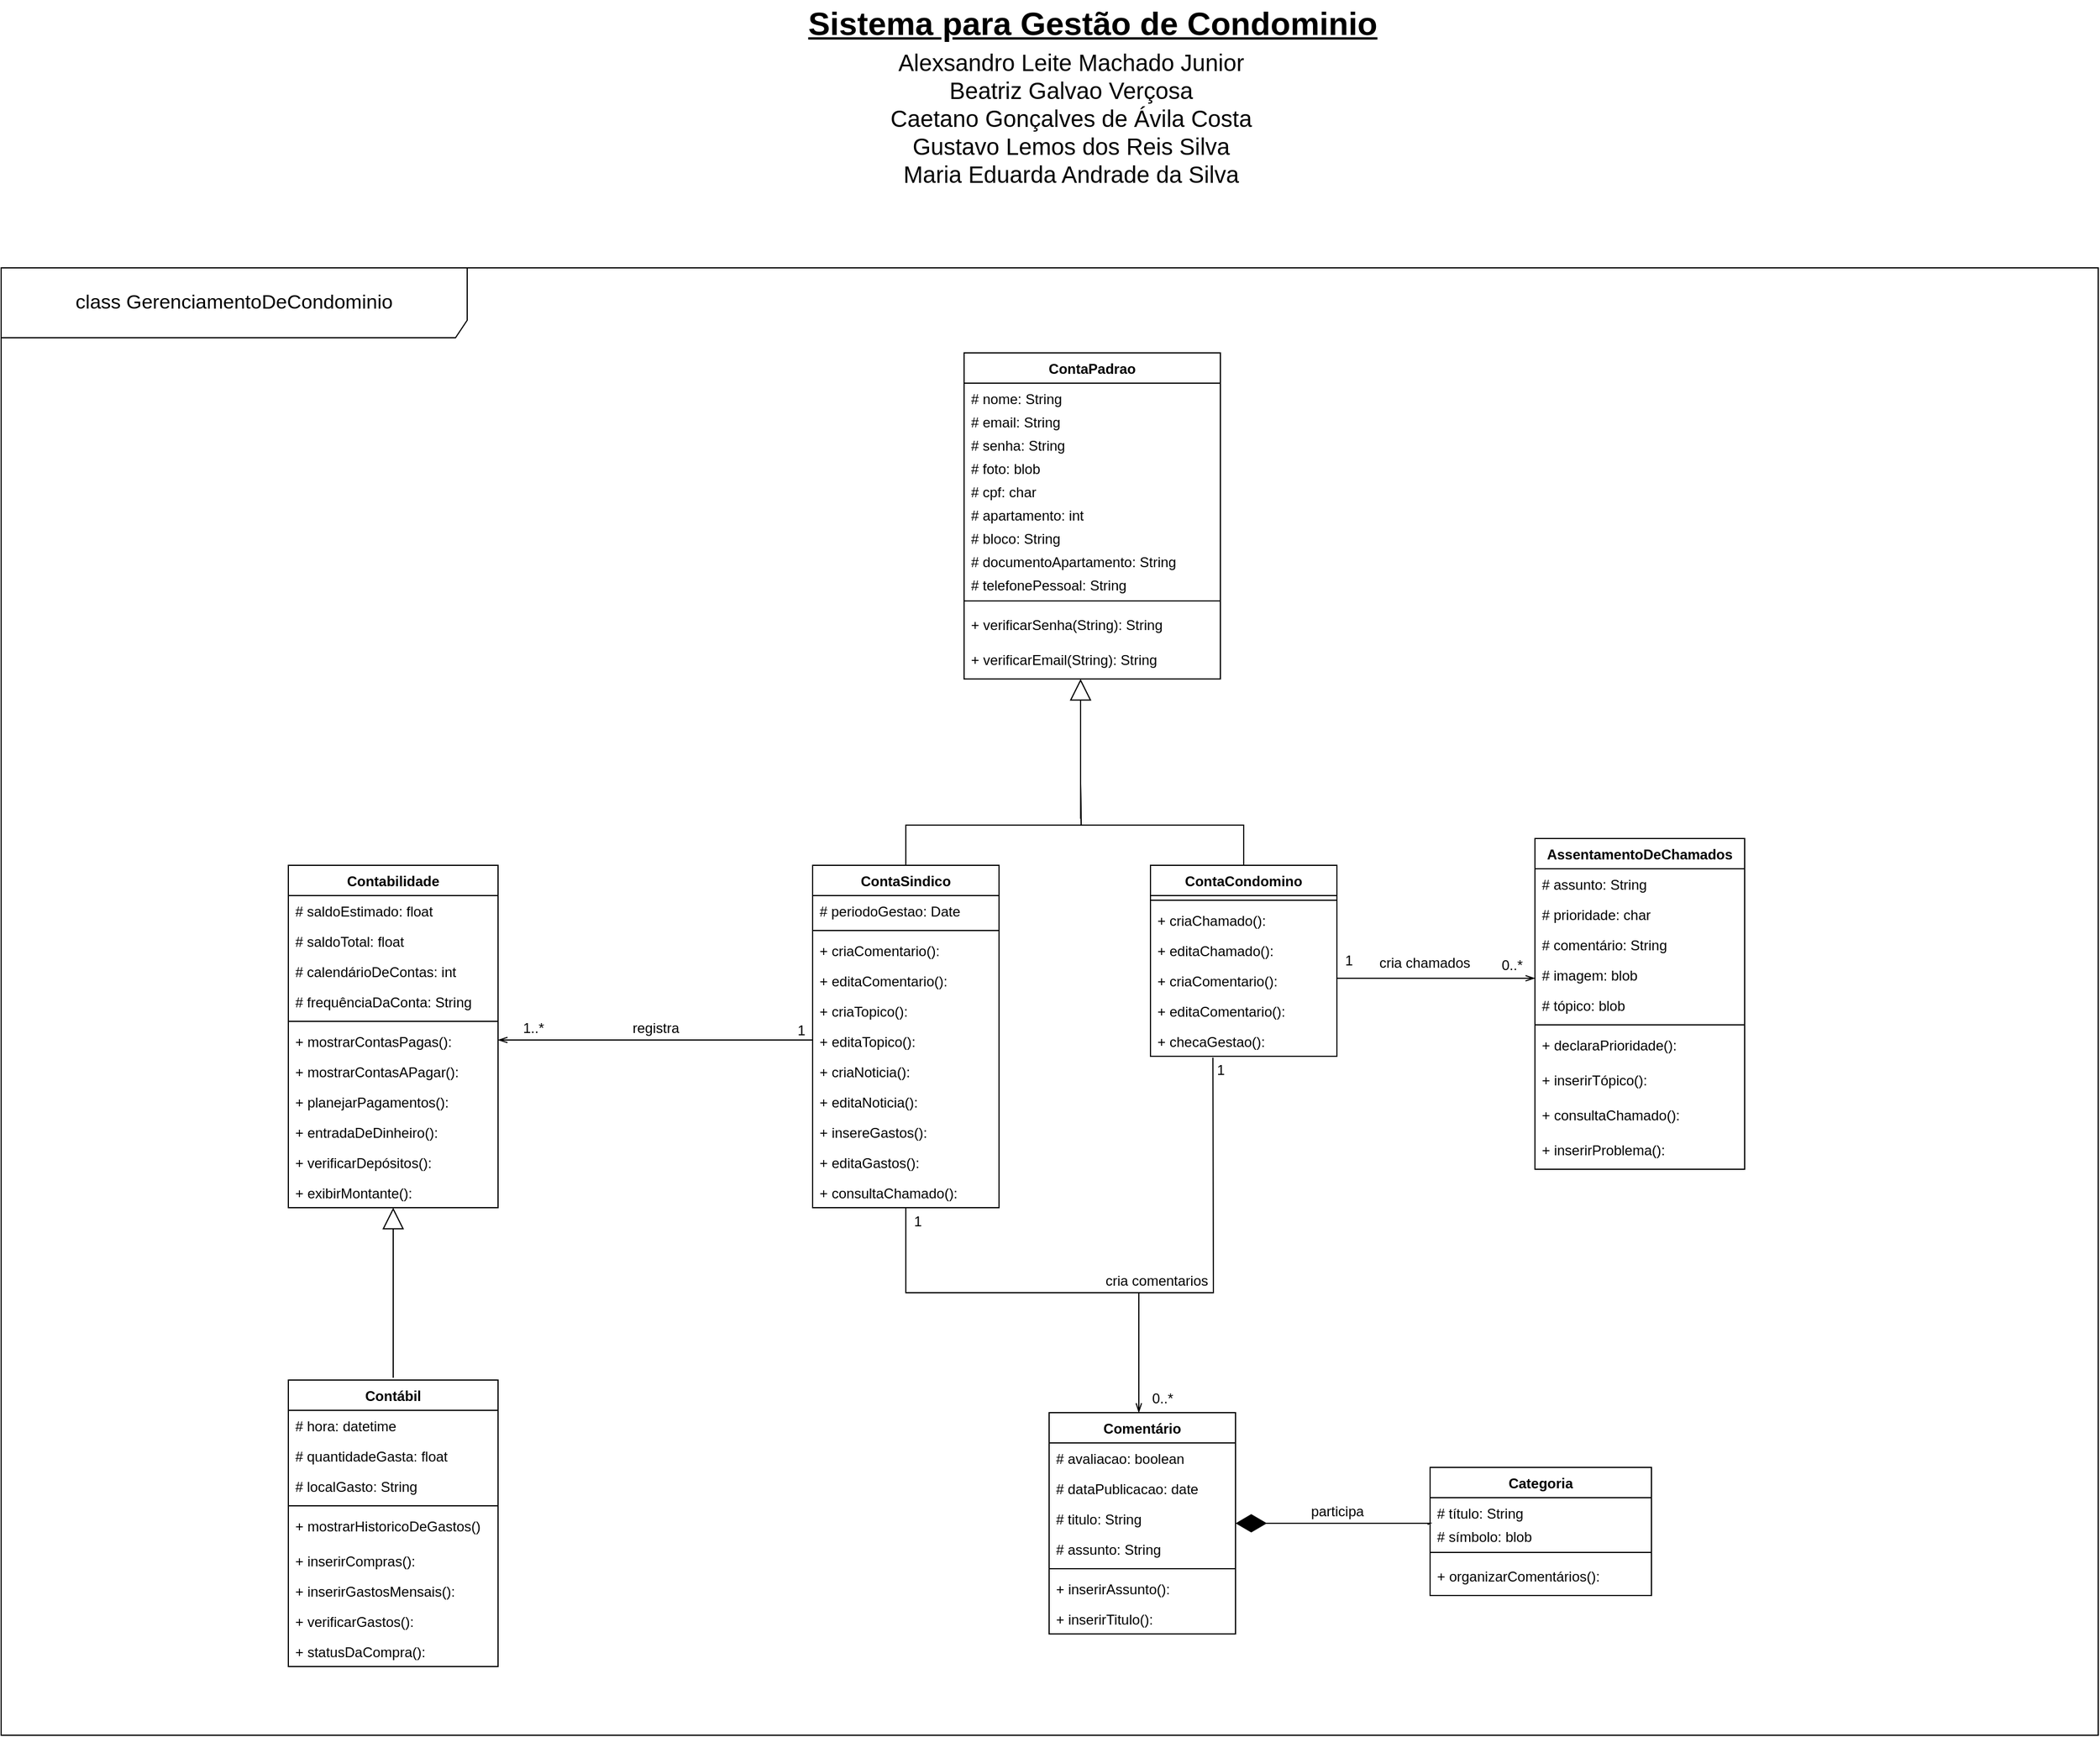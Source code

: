 <mxfile version="20.0.1" type="google"><diagram id="R54LlD6LOqSD-mAGBjta" name="UML"><mxGraphModel grid="1" page="1" gridSize="10" guides="1" tooltips="1" connect="1" arrows="1" fold="1" pageScale="1" pageWidth="2336" pageHeight="1654" math="0" shadow="0"><root><mxCell id="0"/><mxCell id="1" parent="0"/><mxCell id="gKTZpWECXxvqUEpwy95S-1" value="" style="endArrow=block;endSize=16;endFill=0;html=1;rounded=0;entryX=0.5;entryY=1.2;entryDx=0;entryDy=0;entryPerimeter=0;" edge="1" parent="1"><mxGeometry width="160" relative="1" as="geometry"><mxPoint x="1176.5" y="803" as="sourcePoint"/><mxPoint x="1176.5" y="683" as="targetPoint"/><Array as="points"><mxPoint x="1176.5" y="773"/><mxPoint x="1176.5" y="733"/></Array></mxGeometry></mxCell><mxCell id="gKTZpWECXxvqUEpwy95S-10" style="edgeStyle=orthogonalEdgeStyle;rounded=0;orthogonalLoop=1;jettySize=auto;html=1;exitX=0.5;exitY=0;exitDx=0;exitDy=0;endArrow=none;endFill=0;" edge="1" parent="1" source="gKTZpWECXxvqUEpwy95S-2"><mxGeometry relative="1" as="geometry"><mxPoint x="1176.5" y="773" as="targetPoint"/></mxGeometry></mxCell><mxCell id="gKTZpWECXxvqUEpwy95S-2" value="ContaSindico" style="swimlane;fontStyle=1;align=center;verticalAlign=top;childLayout=stackLayout;horizontal=1;startSize=26;horizontalStack=0;resizeParent=1;resizeParentMax=0;resizeLast=0;collapsible=1;marginBottom=0;" vertex="1" parent="1"><mxGeometry x="946.5" y="843" width="160" height="294" as="geometry"/></mxCell><mxCell id="gKTZpWECXxvqUEpwy95S-3" value="# periodoGestao: Date" style="text;strokeColor=none;fillColor=none;align=left;verticalAlign=top;spacingLeft=4;spacingRight=4;overflow=hidden;rotatable=0;points=[[0,0.5],[1,0.5]];portConstraint=eastwest;" vertex="1" parent="gKTZpWECXxvqUEpwy95S-2"><mxGeometry y="26" width="160" height="26" as="geometry"/></mxCell><mxCell id="gKTZpWECXxvqUEpwy95S-4" value="" style="line;strokeWidth=1;fillColor=none;align=left;verticalAlign=middle;spacingTop=-1;spacingLeft=3;spacingRight=3;rotatable=0;labelPosition=right;points=[];portConstraint=eastwest;" vertex="1" parent="gKTZpWECXxvqUEpwy95S-2"><mxGeometry y="52" width="160" height="8" as="geometry"/></mxCell><mxCell id="gKTZpWECXxvqUEpwy95S-21" value="+ criaComentario(): " style="text;strokeColor=none;fillColor=none;align=left;verticalAlign=top;spacingLeft=4;spacingRight=4;overflow=hidden;rotatable=0;points=[[0,0.5],[1,0.5]];portConstraint=eastwest;" vertex="1" parent="gKTZpWECXxvqUEpwy95S-2"><mxGeometry y="60" width="160" height="26" as="geometry"/></mxCell><mxCell id="gKTZpWECXxvqUEpwy95S-22" value="+ editaComentario(): " style="text;strokeColor=none;fillColor=none;align=left;verticalAlign=top;spacingLeft=4;spacingRight=4;overflow=hidden;rotatable=0;points=[[0,0.5],[1,0.5]];portConstraint=eastwest;" vertex="1" parent="gKTZpWECXxvqUEpwy95S-2"><mxGeometry y="86" width="160" height="26" as="geometry"/></mxCell><mxCell id="gKTZpWECXxvqUEpwy95S-30" value="+ criaTopico(): " style="text;strokeColor=none;fillColor=none;align=left;verticalAlign=top;spacingLeft=4;spacingRight=4;overflow=hidden;rotatable=0;points=[[0,0.5],[1,0.5]];portConstraint=eastwest;" vertex="1" parent="gKTZpWECXxvqUEpwy95S-2"><mxGeometry y="112" width="160" height="26" as="geometry"/></mxCell><mxCell id="gKTZpWECXxvqUEpwy95S-31" value="+ editaTopico(): " style="text;strokeColor=none;fillColor=none;align=left;verticalAlign=top;spacingLeft=4;spacingRight=4;overflow=hidden;rotatable=0;points=[[0,0.5],[1,0.5]];portConstraint=eastwest;" vertex="1" parent="gKTZpWECXxvqUEpwy95S-2"><mxGeometry y="138" width="160" height="26" as="geometry"/></mxCell><mxCell id="gKTZpWECXxvqUEpwy95S-29" value="+ criaNoticia(): " style="text;strokeColor=none;fillColor=none;align=left;verticalAlign=top;spacingLeft=4;spacingRight=4;overflow=hidden;rotatable=0;points=[[0,0.5],[1,0.5]];portConstraint=eastwest;" vertex="1" parent="gKTZpWECXxvqUEpwy95S-2"><mxGeometry y="164" width="160" height="26" as="geometry"/></mxCell><mxCell id="gKTZpWECXxvqUEpwy95S-32" value="+ editaNoticia(): " style="text;strokeColor=none;fillColor=none;align=left;verticalAlign=top;spacingLeft=4;spacingRight=4;overflow=hidden;rotatable=0;points=[[0,0.5],[1,0.5]];portConstraint=eastwest;" vertex="1" parent="gKTZpWECXxvqUEpwy95S-2"><mxGeometry y="190" width="160" height="26" as="geometry"/></mxCell><mxCell id="gKTZpWECXxvqUEpwy95S-28" value="+ insereGastos(): " style="text;strokeColor=none;fillColor=none;align=left;verticalAlign=top;spacingLeft=4;spacingRight=4;overflow=hidden;rotatable=0;points=[[0,0.5],[1,0.5]];portConstraint=eastwest;" vertex="1" parent="gKTZpWECXxvqUEpwy95S-2"><mxGeometry y="216" width="160" height="26" as="geometry"/></mxCell><mxCell id="gKTZpWECXxvqUEpwy95S-33" value="+ editaGastos(): " style="text;strokeColor=none;fillColor=none;align=left;verticalAlign=top;spacingLeft=4;spacingRight=4;overflow=hidden;rotatable=0;points=[[0,0.5],[1,0.5]];portConstraint=eastwest;" vertex="1" parent="gKTZpWECXxvqUEpwy95S-2"><mxGeometry y="242" width="160" height="26" as="geometry"/></mxCell><mxCell id="gKTZpWECXxvqUEpwy95S-56" value="+ consultaChamado(): " style="text;strokeColor=none;fillColor=none;align=left;verticalAlign=top;spacingLeft=4;spacingRight=4;overflow=hidden;rotatable=0;points=[[0,0.5],[1,0.5]];portConstraint=eastwest;" vertex="1" parent="gKTZpWECXxvqUEpwy95S-2"><mxGeometry y="268" width="160" height="26" as="geometry"/></mxCell><mxCell id="gKTZpWECXxvqUEpwy95S-11" style="edgeStyle=orthogonalEdgeStyle;rounded=0;orthogonalLoop=1;jettySize=auto;html=1;exitX=0.5;exitY=0;exitDx=0;exitDy=0;endArrow=none;endFill=0;" edge="1" parent="1" source="gKTZpWECXxvqUEpwy95S-6"><mxGeometry relative="1" as="geometry"><mxPoint x="1176.5" y="773" as="targetPoint"/></mxGeometry></mxCell><mxCell id="gKTZpWECXxvqUEpwy95S-6" value="ContaCondomino" style="swimlane;fontStyle=1;align=center;verticalAlign=top;childLayout=stackLayout;horizontal=1;startSize=26;horizontalStack=0;resizeParent=1;resizeParentMax=0;resizeLast=0;collapsible=1;marginBottom=0;" vertex="1" parent="1"><mxGeometry x="1236.5" y="843" width="160" height="164" as="geometry"/></mxCell><mxCell id="gKTZpWECXxvqUEpwy95S-8" value="" style="line;strokeWidth=1;fillColor=none;align=left;verticalAlign=middle;spacingTop=-1;spacingLeft=3;spacingRight=3;rotatable=0;labelPosition=right;points=[];portConstraint=eastwest;" vertex="1" parent="gKTZpWECXxvqUEpwy95S-6"><mxGeometry y="26" width="160" height="8" as="geometry"/></mxCell><mxCell id="gKTZpWECXxvqUEpwy95S-9" value="+ criaChamado(): " style="text;strokeColor=none;fillColor=none;align=left;verticalAlign=top;spacingLeft=4;spacingRight=4;overflow=hidden;rotatable=0;points=[[0,0.5],[1,0.5]];portConstraint=eastwest;" vertex="1" parent="gKTZpWECXxvqUEpwy95S-6"><mxGeometry y="34" width="160" height="26" as="geometry"/></mxCell><mxCell id="gKTZpWECXxvqUEpwy95S-13" value="+ editaChamado():" style="text;strokeColor=none;fillColor=none;align=left;verticalAlign=top;spacingLeft=4;spacingRight=4;overflow=hidden;rotatable=0;points=[[0,0.5],[1,0.5]];portConstraint=eastwest;" vertex="1" parent="gKTZpWECXxvqUEpwy95S-6"><mxGeometry y="60" width="160" height="26" as="geometry"/></mxCell><mxCell id="gKTZpWECXxvqUEpwy95S-14" value="+ criaComentario(): " style="text;strokeColor=none;fillColor=none;align=left;verticalAlign=top;spacingLeft=4;spacingRight=4;overflow=hidden;rotatable=0;points=[[0,0.5],[1,0.5]];portConstraint=eastwest;" vertex="1" parent="gKTZpWECXxvqUEpwy95S-6"><mxGeometry y="86" width="160" height="26" as="geometry"/></mxCell><mxCell id="gKTZpWECXxvqUEpwy95S-16" value="+ editaComentario(): " style="text;strokeColor=none;fillColor=none;align=left;verticalAlign=top;spacingLeft=4;spacingRight=4;overflow=hidden;rotatable=0;points=[[0,0.5],[1,0.5]];portConstraint=eastwest;" vertex="1" parent="gKTZpWECXxvqUEpwy95S-6"><mxGeometry y="112" width="160" height="26" as="geometry"/></mxCell><mxCell id="gKTZpWECXxvqUEpwy95S-23" value="+ checaGestao(): " style="text;strokeColor=none;fillColor=none;align=left;verticalAlign=top;spacingLeft=4;spacingRight=4;overflow=hidden;rotatable=0;points=[[0,0.5],[1,0.5]];portConstraint=eastwest;" vertex="1" parent="gKTZpWECXxvqUEpwy95S-6"><mxGeometry y="138" width="160" height="26" as="geometry"/></mxCell><mxCell id="tQ4WhXD_HAk5jG2YT6HX-2" value="AssentamentoDeChamados" style="swimlane;fontStyle=1;align=center;verticalAlign=top;childLayout=stackLayout;horizontal=1;startSize=26;horizontalStack=0;resizeParent=1;resizeParentMax=0;resizeLast=0;collapsible=1;marginBottom=0;" vertex="1" parent="1"><mxGeometry x="1566.5" y="820" width="180" height="284" as="geometry"/></mxCell><mxCell id="tQ4WhXD_HAk5jG2YT6HX-3" value="# assunto: String" style="text;strokeColor=none;fillColor=none;align=left;verticalAlign=top;spacingLeft=4;spacingRight=4;overflow=hidden;rotatable=0;points=[[0,0.5],[1,0.5]];portConstraint=eastwest;" vertex="1" parent="tQ4WhXD_HAk5jG2YT6HX-2"><mxGeometry y="26" width="180" height="26" as="geometry"/></mxCell><mxCell id="gKTZpWECXxvqUEpwy95S-15" value="# prioridade: char" style="text;strokeColor=none;fillColor=none;align=left;verticalAlign=top;spacingLeft=4;spacingRight=4;overflow=hidden;rotatable=0;points=[[0,0.5],[1,0.5]];portConstraint=eastwest;" vertex="1" parent="tQ4WhXD_HAk5jG2YT6HX-2"><mxGeometry y="52" width="180" height="26" as="geometry"/></mxCell><mxCell id="tQ4WhXD_HAk5jG2YT6HX-16" value="# comentário: String" style="text;strokeColor=none;fillColor=none;align=left;verticalAlign=top;spacingLeft=4;spacingRight=4;overflow=hidden;rotatable=0;points=[[0,0.5],[1,0.5]];portConstraint=eastwest;" vertex="1" parent="tQ4WhXD_HAk5jG2YT6HX-2"><mxGeometry y="78" width="180" height="26" as="geometry"/></mxCell><mxCell id="tQ4WhXD_HAk5jG2YT6HX-17" value="# imagem: blob" style="text;strokeColor=none;fillColor=none;align=left;verticalAlign=top;spacingLeft=4;spacingRight=4;overflow=hidden;rotatable=0;points=[[0,0.5],[1,0.5]];portConstraint=eastwest;" vertex="1" parent="tQ4WhXD_HAk5jG2YT6HX-2"><mxGeometry y="104" width="180" height="26" as="geometry"/></mxCell><mxCell id="tQ4WhXD_HAk5jG2YT6HX-18" value="# tópico: blob" style="text;strokeColor=none;fillColor=none;align=left;verticalAlign=top;spacingLeft=4;spacingRight=4;overflow=hidden;rotatable=0;points=[[0,0.5],[1,0.5]];portConstraint=eastwest;" vertex="1" parent="tQ4WhXD_HAk5jG2YT6HX-2"><mxGeometry y="130" width="180" height="26" as="geometry"/></mxCell><mxCell id="tQ4WhXD_HAk5jG2YT6HX-4" value="" style="line;strokeWidth=1;fillColor=none;align=left;verticalAlign=middle;spacingTop=-1;spacingLeft=3;spacingRight=3;rotatable=0;labelPosition=right;points=[];portConstraint=eastwest;" vertex="1" parent="tQ4WhXD_HAk5jG2YT6HX-2"><mxGeometry y="156" width="180" height="8" as="geometry"/></mxCell><mxCell id="tQ4WhXD_HAk5jG2YT6HX-5" value="+ declaraPrioridade(): " style="text;strokeColor=none;fillColor=none;align=left;verticalAlign=top;spacingLeft=4;spacingRight=4;overflow=hidden;rotatable=0;points=[[0,0.5],[1,0.5]];portConstraint=eastwest;" vertex="1" parent="tQ4WhXD_HAk5jG2YT6HX-2"><mxGeometry y="164" width="180" height="30" as="geometry"/></mxCell><mxCell id="tQ4WhXD_HAk5jG2YT6HX-19" value="+ inserirTópico(): " style="text;strokeColor=none;fillColor=none;align=left;verticalAlign=top;spacingLeft=4;spacingRight=4;overflow=hidden;rotatable=0;points=[[0,0.5],[1,0.5]];portConstraint=eastwest;" vertex="1" parent="tQ4WhXD_HAk5jG2YT6HX-2"><mxGeometry y="194" width="180" height="30" as="geometry"/></mxCell><mxCell id="gKTZpWECXxvqUEpwy95S-96" value="+ consultaChamado(): " style="text;strokeColor=none;fillColor=none;align=left;verticalAlign=top;spacingLeft=4;spacingRight=4;overflow=hidden;rotatable=0;points=[[0,0.5],[1,0.5]];portConstraint=eastwest;" vertex="1" parent="tQ4WhXD_HAk5jG2YT6HX-2"><mxGeometry y="224" width="180" height="30" as="geometry"/></mxCell><mxCell id="tQ4WhXD_HAk5jG2YT6HX-75" value="+ inserirProblema(): " style="text;strokeColor=none;fillColor=none;align=left;verticalAlign=top;spacingLeft=4;spacingRight=4;overflow=hidden;rotatable=0;points=[[0,0.5],[1,0.5]];portConstraint=eastwest;" vertex="1" parent="tQ4WhXD_HAk5jG2YT6HX-2"><mxGeometry y="254" width="180" height="30" as="geometry"/></mxCell><mxCell id="tQ4WhXD_HAk5jG2YT6HX-21" value="Categoria" style="swimlane;fontStyle=1;align=center;verticalAlign=top;childLayout=stackLayout;horizontal=1;startSize=26;horizontalStack=0;resizeParent=1;resizeParentMax=0;resizeLast=0;collapsible=1;marginBottom=0;" vertex="1" parent="1"><mxGeometry x="1476.5" y="1360" width="190" height="110" as="geometry"/></mxCell><mxCell id="tQ4WhXD_HAk5jG2YT6HX-22" value="# título: String" style="text;strokeColor=none;fillColor=none;align=left;verticalAlign=top;spacingLeft=4;spacingRight=4;overflow=hidden;rotatable=0;points=[[0,0.5],[1,0.5]];portConstraint=eastwest;" vertex="1" parent="tQ4WhXD_HAk5jG2YT6HX-21"><mxGeometry y="26" width="190" height="20" as="geometry"/></mxCell><mxCell id="tQ4WhXD_HAk5jG2YT6HX-28" value="# símbolo: blob" style="text;strokeColor=none;fillColor=none;align=left;verticalAlign=top;spacingLeft=4;spacingRight=4;overflow=hidden;rotatable=0;points=[[0,0.5],[1,0.5]];portConstraint=eastwest;" vertex="1" parent="tQ4WhXD_HAk5jG2YT6HX-21"><mxGeometry y="46" width="190" height="20" as="geometry"/></mxCell><mxCell id="tQ4WhXD_HAk5jG2YT6HX-23" value="" style="line;strokeWidth=1;fillColor=none;align=left;verticalAlign=middle;spacingTop=-1;spacingLeft=3;spacingRight=3;rotatable=0;labelPosition=right;points=[];portConstraint=eastwest;" vertex="1" parent="tQ4WhXD_HAk5jG2YT6HX-21"><mxGeometry y="66" width="190" height="14" as="geometry"/></mxCell><mxCell id="tQ4WhXD_HAk5jG2YT6HX-24" value="+ organizarComentários():" style="text;strokeColor=none;fillColor=none;align=left;verticalAlign=top;spacingLeft=4;spacingRight=4;overflow=hidden;rotatable=0;points=[[0,0.5],[1,0.5]];portConstraint=eastwest;" vertex="1" parent="tQ4WhXD_HAk5jG2YT6HX-21"><mxGeometry y="80" width="190" height="30" as="geometry"/></mxCell><mxCell id="gKTZpWECXxvqUEpwy95S-39" value="ContaPadrao" style="swimlane;fontStyle=1;align=center;verticalAlign=top;childLayout=stackLayout;horizontal=1;startSize=26;horizontalStack=0;resizeParent=1;resizeParentMax=0;resizeLast=0;collapsible=1;marginBottom=0;" vertex="1" parent="1"><mxGeometry x="1076.5" y="403" width="220" height="280" as="geometry"/></mxCell><mxCell id="gKTZpWECXxvqUEpwy95S-40" value="# nome: String" style="text;strokeColor=none;fillColor=none;align=left;verticalAlign=top;spacingLeft=4;spacingRight=4;overflow=hidden;rotatable=0;points=[[0,0.5],[1,0.5]];portConstraint=eastwest;" vertex="1" parent="gKTZpWECXxvqUEpwy95S-39"><mxGeometry y="26" width="220" height="20" as="geometry"/></mxCell><mxCell id="gKTZpWECXxvqUEpwy95S-46" value="# email: String" style="text;strokeColor=none;fillColor=none;align=left;verticalAlign=top;spacingLeft=4;spacingRight=4;overflow=hidden;rotatable=0;points=[[0,0.5],[1,0.5]];portConstraint=eastwest;" vertex="1" parent="gKTZpWECXxvqUEpwy95S-39"><mxGeometry y="46" width="220" height="20" as="geometry"/></mxCell><mxCell id="gKTZpWECXxvqUEpwy95S-48" value="# senha: String" style="text;strokeColor=none;fillColor=none;align=left;verticalAlign=top;spacingLeft=4;spacingRight=4;overflow=hidden;rotatable=0;points=[[0,0.5],[1,0.5]];portConstraint=eastwest;" vertex="1" parent="gKTZpWECXxvqUEpwy95S-39"><mxGeometry y="66" width="220" height="20" as="geometry"/></mxCell><mxCell id="gKTZpWECXxvqUEpwy95S-47" value="# foto: blob" style="text;strokeColor=none;fillColor=none;align=left;verticalAlign=top;spacingLeft=4;spacingRight=4;overflow=hidden;rotatable=0;points=[[0,0.5],[1,0.5]];portConstraint=eastwest;" vertex="1" parent="gKTZpWECXxvqUEpwy95S-39"><mxGeometry y="86" width="220" height="20" as="geometry"/></mxCell><mxCell id="gKTZpWECXxvqUEpwy95S-54" value="# cpf: char" style="text;strokeColor=none;fillColor=none;align=left;verticalAlign=top;spacingLeft=4;spacingRight=4;overflow=hidden;rotatable=0;points=[[0,0.5],[1,0.5]];portConstraint=eastwest;" vertex="1" parent="gKTZpWECXxvqUEpwy95S-39"><mxGeometry y="106" width="220" height="20" as="geometry"/></mxCell><mxCell id="gKTZpWECXxvqUEpwy95S-53" value="# apartamento: int" style="text;strokeColor=none;fillColor=none;align=left;verticalAlign=top;spacingLeft=4;spacingRight=4;overflow=hidden;rotatable=0;points=[[0,0.5],[1,0.5]];portConstraint=eastwest;" vertex="1" parent="gKTZpWECXxvqUEpwy95S-39"><mxGeometry y="126" width="220" height="20" as="geometry"/></mxCell><mxCell id="gKTZpWECXxvqUEpwy95S-52" value="# bloco: String" style="text;strokeColor=none;fillColor=none;align=left;verticalAlign=top;spacingLeft=4;spacingRight=4;overflow=hidden;rotatable=0;points=[[0,0.5],[1,0.5]];portConstraint=eastwest;" vertex="1" parent="gKTZpWECXxvqUEpwy95S-39"><mxGeometry y="146" width="220" height="20" as="geometry"/></mxCell><mxCell id="gKTZpWECXxvqUEpwy95S-51" value="# documentoApartamento: String" style="text;strokeColor=none;fillColor=none;align=left;verticalAlign=top;spacingLeft=4;spacingRight=4;overflow=hidden;rotatable=0;points=[[0,0.5],[1,0.5]];portConstraint=eastwest;" vertex="1" parent="gKTZpWECXxvqUEpwy95S-39"><mxGeometry y="166" width="220" height="20" as="geometry"/></mxCell><mxCell id="gKTZpWECXxvqUEpwy95S-50" value="# telefonePessoal: String" style="text;strokeColor=none;fillColor=none;align=left;verticalAlign=top;spacingLeft=4;spacingRight=4;overflow=hidden;rotatable=0;points=[[0,0.5],[1,0.5]];portConstraint=eastwest;" vertex="1" parent="gKTZpWECXxvqUEpwy95S-39"><mxGeometry y="186" width="220" height="20" as="geometry"/></mxCell><mxCell id="gKTZpWECXxvqUEpwy95S-41" value="" style="line;strokeWidth=1;fillColor=none;align=left;verticalAlign=middle;spacingTop=-1;spacingLeft=3;spacingRight=3;rotatable=0;labelPosition=right;points=[];portConstraint=eastwest;" vertex="1" parent="gKTZpWECXxvqUEpwy95S-39"><mxGeometry y="206" width="220" height="14" as="geometry"/></mxCell><mxCell id="gKTZpWECXxvqUEpwy95S-42" value="+ verificarSenha(String): String" style="text;strokeColor=none;fillColor=none;align=left;verticalAlign=top;spacingLeft=4;spacingRight=4;overflow=hidden;rotatable=0;points=[[0,0.5],[1,0.5]];portConstraint=eastwest;" vertex="1" parent="gKTZpWECXxvqUEpwy95S-39"><mxGeometry y="220" width="220" height="30" as="geometry"/></mxCell><mxCell id="gKTZpWECXxvqUEpwy95S-55" value="+ verificarEmail(String): String" style="text;strokeColor=none;fillColor=none;align=left;verticalAlign=top;spacingLeft=4;spacingRight=4;overflow=hidden;rotatable=0;points=[[0,0.5],[1,0.5]];portConstraint=eastwest;" vertex="1" parent="gKTZpWECXxvqUEpwy95S-39"><mxGeometry y="250" width="220" height="30" as="geometry"/></mxCell><mxCell id="pKw4Gd2lak7A7cCqYBPq-1" value="Comentário" style="swimlane;fontStyle=1;childLayout=stackLayout;horizontal=1;startSize=26;fillColor=none;horizontalStack=0;resizeParent=1;resizeParentMax=0;resizeLast=0;collapsible=1;marginBottom=0;" vertex="1" parent="1"><mxGeometry x="1149.5" y="1313" width="160" height="190" as="geometry"/></mxCell><mxCell id="pKw4Gd2lak7A7cCqYBPq-2" value="# avaliacao: boolean" style="text;strokeColor=none;fillColor=none;align=left;verticalAlign=top;spacingLeft=4;spacingRight=4;overflow=hidden;rotatable=0;points=[[0,0.5],[1,0.5]];portConstraint=eastwest;" vertex="1" parent="pKw4Gd2lak7A7cCqYBPq-1"><mxGeometry y="26" width="160" height="26" as="geometry"/></mxCell><mxCell id="pKw4Gd2lak7A7cCqYBPq-7" value="# dataPublicacao: date" style="text;strokeColor=none;fillColor=none;align=left;verticalAlign=top;spacingLeft=4;spacingRight=4;overflow=hidden;rotatable=0;points=[[0,0.5],[1,0.5]];portConstraint=eastwest;" vertex="1" parent="pKw4Gd2lak7A7cCqYBPq-1"><mxGeometry y="52" width="160" height="26" as="geometry"/></mxCell><mxCell id="pKw4Gd2lak7A7cCqYBPq-6" value="# titulo: String" style="text;strokeColor=none;fillColor=none;align=left;verticalAlign=top;spacingLeft=4;spacingRight=4;overflow=hidden;rotatable=0;points=[[0,0.5],[1,0.5]];portConstraint=eastwest;" vertex="1" parent="pKw4Gd2lak7A7cCqYBPq-1"><mxGeometry y="78" width="160" height="26" as="geometry"/></mxCell><mxCell id="pKw4Gd2lak7A7cCqYBPq-4" value="# assunto: String" style="text;strokeColor=none;fillColor=none;align=left;verticalAlign=top;spacingLeft=4;spacingRight=4;overflow=hidden;rotatable=0;points=[[0,0.5],[1,0.5]];portConstraint=eastwest;" vertex="1" parent="pKw4Gd2lak7A7cCqYBPq-1"><mxGeometry y="104" width="160" height="26" as="geometry"/></mxCell><mxCell id="pKw4Gd2lak7A7cCqYBPq-9" value="" style="line;strokeWidth=1;fillColor=none;align=left;verticalAlign=middle;spacingTop=-1;spacingLeft=3;spacingRight=3;rotatable=0;labelPosition=right;points=[];portConstraint=eastwest;" vertex="1" parent="pKw4Gd2lak7A7cCqYBPq-1"><mxGeometry y="130" width="160" height="8" as="geometry"/></mxCell><mxCell id="pKw4Gd2lak7A7cCqYBPq-10" value="+ inserirAssunto(): " style="text;strokeColor=none;fillColor=none;align=left;verticalAlign=top;spacingLeft=4;spacingRight=4;overflow=hidden;rotatable=0;points=[[0,0.5],[1,0.5]];portConstraint=eastwest;" vertex="1" parent="pKw4Gd2lak7A7cCqYBPq-1"><mxGeometry y="138" width="160" height="26" as="geometry"/></mxCell><mxCell id="pKw4Gd2lak7A7cCqYBPq-11" value="+ inserirTitulo(): " style="text;strokeColor=none;fillColor=none;align=left;verticalAlign=top;spacingLeft=4;spacingRight=4;overflow=hidden;rotatable=0;points=[[0,0.5],[1,0.5]];portConstraint=eastwest;" vertex="1" parent="pKw4Gd2lak7A7cCqYBPq-1"><mxGeometry y="164" width="160" height="26" as="geometry"/></mxCell><mxCell id="gKTZpWECXxvqUEpwy95S-61" value="0..*" style="text;html=1;strokeColor=none;fillColor=none;align=center;verticalAlign=middle;whiteSpace=wrap;rounded=0;" vertex="1" parent="1"><mxGeometry x="1226.5" y="1289" width="40" height="24" as="geometry"/></mxCell><mxCell id="YZ62CfJJwbygd0UuKiln-12" value="Contábil" style="swimlane;fontStyle=1;align=center;verticalAlign=top;childLayout=stackLayout;horizontal=1;startSize=26;horizontalStack=0;resizeParent=1;resizeParentMax=0;resizeLast=0;collapsible=1;marginBottom=0;" vertex="1" parent="1"><mxGeometry x="496.5" y="1285" width="180" height="246" as="geometry"/></mxCell><mxCell id="YZ62CfJJwbygd0UuKiln-13" value="# hora: datetime" style="text;strokeColor=none;fillColor=none;align=left;verticalAlign=top;spacingLeft=4;spacingRight=4;overflow=hidden;rotatable=0;points=[[0,0.5],[1,0.5]];portConstraint=eastwest;" vertex="1" parent="YZ62CfJJwbygd0UuKiln-12"><mxGeometry y="26" width="180" height="26" as="geometry"/></mxCell><mxCell id="YZ62CfJJwbygd0UuKiln-14" value="# quantidadeGasta: float" style="text;strokeColor=none;fillColor=none;align=left;verticalAlign=top;spacingLeft=4;spacingRight=4;overflow=hidden;rotatable=0;points=[[0,0.5],[1,0.5]];portConstraint=eastwest;" vertex="1" parent="YZ62CfJJwbygd0UuKiln-12"><mxGeometry y="52" width="180" height="26" as="geometry"/></mxCell><mxCell id="YZ62CfJJwbygd0UuKiln-15" value="# localGasto: String" style="text;strokeColor=none;fillColor=none;align=left;verticalAlign=top;spacingLeft=4;spacingRight=4;overflow=hidden;rotatable=0;points=[[0,0.5],[1,0.5]];portConstraint=eastwest;" vertex="1" parent="YZ62CfJJwbygd0UuKiln-12"><mxGeometry y="78" width="180" height="26" as="geometry"/></mxCell><mxCell id="YZ62CfJJwbygd0UuKiln-18" value="" style="line;strokeWidth=1;fillColor=none;align=left;verticalAlign=middle;spacingTop=-1;spacingLeft=3;spacingRight=3;rotatable=0;labelPosition=right;points=[];portConstraint=eastwest;" vertex="1" parent="YZ62CfJJwbygd0UuKiln-12"><mxGeometry y="104" width="180" height="8" as="geometry"/></mxCell><mxCell id="YZ62CfJJwbygd0UuKiln-19" value="+ mostrarHistoricoDeGastos()" style="text;strokeColor=none;fillColor=none;align=left;verticalAlign=top;spacingLeft=4;spacingRight=4;overflow=hidden;rotatable=0;points=[[0,0.5],[1,0.5]];portConstraint=eastwest;" vertex="1" parent="YZ62CfJJwbygd0UuKiln-12"><mxGeometry y="112" width="180" height="30" as="geometry"/></mxCell><mxCell id="tQ4WhXD_HAk5jG2YT6HX-51" value="+ inserirCompras(): " style="text;strokeColor=none;fillColor=none;align=left;verticalAlign=top;spacingLeft=4;spacingRight=4;overflow=hidden;rotatable=0;points=[[0,0.5],[1,0.5]];portConstraint=eastwest;" vertex="1" parent="YZ62CfJJwbygd0UuKiln-12"><mxGeometry y="142" width="180" height="26" as="geometry"/></mxCell><mxCell id="tQ4WhXD_HAk5jG2YT6HX-50" value="+ inserirGastosMensais(): " style="text;strokeColor=none;fillColor=none;align=left;verticalAlign=top;spacingLeft=4;spacingRight=4;overflow=hidden;rotatable=0;points=[[0,0.5],[1,0.5]];portConstraint=eastwest;" vertex="1" parent="YZ62CfJJwbygd0UuKiln-12"><mxGeometry y="168" width="180" height="26" as="geometry"/></mxCell><mxCell id="tQ4WhXD_HAk5jG2YT6HX-47" value="+ verificarGastos(): " style="text;strokeColor=none;fillColor=none;align=left;verticalAlign=top;spacingLeft=4;spacingRight=4;overflow=hidden;rotatable=0;points=[[0,0.5],[1,0.5]];portConstraint=eastwest;" vertex="1" parent="YZ62CfJJwbygd0UuKiln-12"><mxGeometry y="194" width="180" height="26" as="geometry"/></mxCell><mxCell id="tQ4WhXD_HAk5jG2YT6HX-65" value="+ statusDaCompra(): " style="text;strokeColor=none;fillColor=none;align=left;verticalAlign=top;spacingLeft=4;spacingRight=4;overflow=hidden;rotatable=0;points=[[0,0.5],[1,0.5]];portConstraint=eastwest;" vertex="1" parent="YZ62CfJJwbygd0UuKiln-12"><mxGeometry y="220" width="180" height="26" as="geometry"/></mxCell><mxCell id="gKTZpWECXxvqUEpwy95S-62" value="1" style="text;html=1;strokeColor=none;fillColor=none;align=center;verticalAlign=middle;whiteSpace=wrap;rounded=0;" vertex="1" parent="1"><mxGeometry x="1276.5" y="1007" width="40" height="24" as="geometry"/></mxCell><mxCell id="gKTZpWECXxvqUEpwy95S-66" style="edgeStyle=orthogonalEdgeStyle;rounded=0;orthogonalLoop=1;jettySize=auto;html=1;endArrow=none;endFill=0;exitX=0.335;exitY=1.043;exitDx=0;exitDy=0;exitPerimeter=0;" edge="1" parent="1" source="gKTZpWECXxvqUEpwy95S-23"><mxGeometry relative="1" as="geometry"><mxPoint x="1226.5" y="1300" as="targetPoint"/><mxPoint x="1321.5" y="1003" as="sourcePoint"/><Array as="points"><mxPoint x="1290.5" y="1013"/><mxPoint x="1290.5" y="1013"/><mxPoint x="1290.5" y="1210"/><mxPoint x="1226.5" y="1210"/><mxPoint x="1226.5" y="1310"/></Array></mxGeometry></mxCell><mxCell id="gKTZpWECXxvqUEpwy95S-63" value="cria comentarios" style="text;html=1;strokeColor=none;fillColor=none;align=center;verticalAlign=middle;whiteSpace=wrap;rounded=0;" vertex="1" parent="1"><mxGeometry x="1186.5" y="1190" width="110" height="20" as="geometry"/></mxCell><mxCell id="gKTZpWECXxvqUEpwy95S-99" style="edgeStyle=orthogonalEdgeStyle;rounded=0;orthogonalLoop=1;jettySize=auto;html=1;exitX=0.25;exitY=1;exitDx=0;exitDy=0;startArrow=none;startFill=0;endArrow=openThin;endFill=0;" edge="1" parent="1" source="gKTZpWECXxvqUEpwy95S-72" target="tQ4WhXD_HAk5jG2YT6HX-17"><mxGeometry relative="1" as="geometry"><Array as="points"><mxPoint x="1396.5" y="940"/></Array></mxGeometry></mxCell><mxCell id="gKTZpWECXxvqUEpwy95S-72" value="1" style="text;html=1;strokeColor=none;fillColor=none;align=center;verticalAlign=middle;whiteSpace=wrap;rounded=0;" vertex="1" parent="1"><mxGeometry x="1386.5" y="913" width="40" height="24" as="geometry"/></mxCell><mxCell id="gKTZpWECXxvqUEpwy95S-78" value="1" style="text;html=1;strokeColor=none;fillColor=none;align=center;verticalAlign=middle;whiteSpace=wrap;rounded=0;" vertex="1" parent="1"><mxGeometry x="916.5" y="973" width="40" height="24" as="geometry"/></mxCell><mxCell id="gKTZpWECXxvqUEpwy95S-79" value="1..*" style="text;html=1;strokeColor=none;fillColor=none;align=center;verticalAlign=middle;whiteSpace=wrap;rounded=0;" vertex="1" parent="1"><mxGeometry x="686.5" y="971" width="40" height="24" as="geometry"/></mxCell><mxCell id="tQ4WhXD_HAk5jG2YT6HX-52" value="Contabilidade" style="swimlane;fontStyle=1;align=center;verticalAlign=top;childLayout=stackLayout;horizontal=1;startSize=26;horizontalStack=0;resizeParent=1;resizeParentMax=0;resizeLast=0;collapsible=1;marginBottom=0;" vertex="1" parent="1"><mxGeometry x="496.5" y="843" width="180" height="294" as="geometry"/></mxCell><mxCell id="tQ4WhXD_HAk5jG2YT6HX-58" value="# saldoEstimado: float" style="text;strokeColor=none;fillColor=none;align=left;verticalAlign=top;spacingLeft=4;spacingRight=4;overflow=hidden;rotatable=0;points=[[0,0.5],[1,0.5]];portConstraint=eastwest;" vertex="1" parent="tQ4WhXD_HAk5jG2YT6HX-52"><mxGeometry y="26" width="180" height="26" as="geometry"/></mxCell><mxCell id="tQ4WhXD_HAk5jG2YT6HX-59" value="# saldoTotal: float" style="text;strokeColor=none;fillColor=none;align=left;verticalAlign=top;spacingLeft=4;spacingRight=4;overflow=hidden;rotatable=0;points=[[0,0.5],[1,0.5]];portConstraint=eastwest;" vertex="1" parent="tQ4WhXD_HAk5jG2YT6HX-52"><mxGeometry y="52" width="180" height="26" as="geometry"/></mxCell><mxCell id="gKTZpWECXxvqUEpwy95S-89" value="# calendárioDeContas: int" style="text;strokeColor=none;fillColor=none;align=left;verticalAlign=top;spacingLeft=4;spacingRight=4;overflow=hidden;rotatable=0;points=[[0,0.5],[1,0.5]];portConstraint=eastwest;" vertex="1" parent="tQ4WhXD_HAk5jG2YT6HX-52"><mxGeometry y="78" width="180" height="26" as="geometry"/></mxCell><mxCell id="tQ4WhXD_HAk5jG2YT6HX-68" value="# frequênciaDaConta: String" style="text;strokeColor=none;fillColor=none;align=left;verticalAlign=top;spacingLeft=4;spacingRight=4;overflow=hidden;rotatable=0;points=[[0,0.5],[1,0.5]];portConstraint=eastwest;" vertex="1" parent="tQ4WhXD_HAk5jG2YT6HX-52"><mxGeometry y="104" width="180" height="26" as="geometry"/></mxCell><mxCell id="tQ4WhXD_HAk5jG2YT6HX-54" value="" style="line;strokeWidth=1;fillColor=none;align=left;verticalAlign=middle;spacingTop=-1;spacingLeft=3;spacingRight=3;rotatable=0;labelPosition=right;points=[];portConstraint=eastwest;" vertex="1" parent="tQ4WhXD_HAk5jG2YT6HX-52"><mxGeometry y="130" width="180" height="8" as="geometry"/></mxCell><mxCell id="tQ4WhXD_HAk5jG2YT6HX-55" value="+ mostrarContasPagas(): " style="text;strokeColor=none;fillColor=none;align=left;verticalAlign=top;spacingLeft=4;spacingRight=4;overflow=hidden;rotatable=0;points=[[0,0.5],[1,0.5]];portConstraint=eastwest;" vertex="1" parent="tQ4WhXD_HAk5jG2YT6HX-52"><mxGeometry y="138" width="180" height="26" as="geometry"/></mxCell><mxCell id="tQ4WhXD_HAk5jG2YT6HX-60" value="+ mostrarContasAPagar(): " style="text;strokeColor=none;fillColor=none;align=left;verticalAlign=top;spacingLeft=4;spacingRight=4;overflow=hidden;rotatable=0;points=[[0,0.5],[1,0.5]];portConstraint=eastwest;" vertex="1" parent="tQ4WhXD_HAk5jG2YT6HX-52"><mxGeometry y="164" width="180" height="26" as="geometry"/></mxCell><mxCell id="tQ4WhXD_HAk5jG2YT6HX-61" value="+ planejarPagamentos(): " style="text;strokeColor=none;fillColor=none;align=left;verticalAlign=top;spacingLeft=4;spacingRight=4;overflow=hidden;rotatable=0;points=[[0,0.5],[1,0.5]];portConstraint=eastwest;" vertex="1" parent="tQ4WhXD_HAk5jG2YT6HX-52"><mxGeometry y="190" width="180" height="26" as="geometry"/></mxCell><mxCell id="tQ4WhXD_HAk5jG2YT6HX-62" value="+ entradaDeDinheiro(): " style="text;strokeColor=none;fillColor=none;align=left;verticalAlign=top;spacingLeft=4;spacingRight=4;overflow=hidden;rotatable=0;points=[[0,0.5],[1,0.5]];portConstraint=eastwest;" vertex="1" parent="tQ4WhXD_HAk5jG2YT6HX-52"><mxGeometry y="216" width="180" height="26" as="geometry"/></mxCell><mxCell id="tQ4WhXD_HAk5jG2YT6HX-63" value="+ verificarDepósitos(): " style="text;strokeColor=none;fillColor=none;align=left;verticalAlign=top;spacingLeft=4;spacingRight=4;overflow=hidden;rotatable=0;points=[[0,0.5],[1,0.5]];portConstraint=eastwest;" vertex="1" parent="tQ4WhXD_HAk5jG2YT6HX-52"><mxGeometry y="242" width="180" height="26" as="geometry"/></mxCell><mxCell id="tQ4WhXD_HAk5jG2YT6HX-64" value="+ exibirMontante():" style="text;strokeColor=none;fillColor=none;align=left;verticalAlign=top;spacingLeft=4;spacingRight=4;overflow=hidden;rotatable=0;points=[[0,0.5],[1,0.5]];portConstraint=eastwest;" vertex="1" parent="tQ4WhXD_HAk5jG2YT6HX-52"><mxGeometry y="268" width="180" height="26" as="geometry"/></mxCell><mxCell id="gKTZpWECXxvqUEpwy95S-82" value="registra" style="text;html=1;strokeColor=none;fillColor=none;align=center;verticalAlign=middle;whiteSpace=wrap;rounded=0;" vertex="1" parent="1"><mxGeometry x="756.5" y="973" width="110" height="20" as="geometry"/></mxCell><mxCell id="gKTZpWECXxvqUEpwy95S-97" style="edgeStyle=orthogonalEdgeStyle;rounded=0;orthogonalLoop=1;jettySize=auto;html=1;exitX=1;exitY=0;exitDx=0;exitDy=0;startArrow=none;startFill=0;endArrow=openThin;endFill=0;" edge="1" parent="1" source="gKTZpWECXxvqUEpwy95S-84" target="pKw4Gd2lak7A7cCqYBPq-1"><mxGeometry relative="1" as="geometry"><mxPoint x="1236.5" y="1300" as="targetPoint"/><Array as="points"><mxPoint x="1026.5" y="1210"/><mxPoint x="1226.5" y="1210"/></Array></mxGeometry></mxCell><mxCell id="gKTZpWECXxvqUEpwy95S-84" value="1" style="text;html=1;strokeColor=none;fillColor=none;align=center;verticalAlign=middle;whiteSpace=wrap;rounded=0;" vertex="1" parent="1"><mxGeometry x="1016.5" y="1137" width="40" height="24" as="geometry"/></mxCell><mxCell id="gKTZpWECXxvqUEpwy95S-90" value="" style="endArrow=block;endSize=16;endFill=0;html=1;rounded=0;entryX=0.5;entryY=1;entryDx=0;entryDy=0;" edge="1" parent="1" target="tQ4WhXD_HAk5jG2YT6HX-52"><mxGeometry width="160" relative="1" as="geometry"><mxPoint x="586.5" y="1283" as="sourcePoint"/><mxPoint x="586" y="1155" as="targetPoint"/><Array as="points"/></mxGeometry></mxCell><mxCell id="gKTZpWECXxvqUEpwy95S-91" style="edgeStyle=orthogonalEdgeStyle;rounded=0;orthogonalLoop=1;jettySize=auto;html=1;exitX=0;exitY=0.5;exitDx=0;exitDy=0;startArrow=none;startFill=0;endArrow=openThin;endFill=0;" edge="1" parent="1" source="gKTZpWECXxvqUEpwy95S-31"><mxGeometry relative="1" as="geometry"><mxPoint x="676.5" y="993" as="targetPoint"/><Array as="points"><mxPoint x="946.5" y="993"/></Array></mxGeometry></mxCell><mxCell id="gKTZpWECXxvqUEpwy95S-93" value="" style="endArrow=diamondThin;endFill=1;endSize=24;html=1;rounded=0;entryX=1;entryY=0.5;entryDx=0;entryDy=0;exitX=-0.011;exitY=0.955;exitDx=0;exitDy=0;exitPerimeter=0;" edge="1" parent="1" target="pKw4Gd2lak7A7cCqYBPq-1"><mxGeometry width="160" relative="1" as="geometry"><mxPoint x="1474.41" y="1409.1" as="sourcePoint"/><mxPoint x="1486.5" y="1494" as="targetPoint"/><Array as="points"><mxPoint x="1476.5" y="1408"/></Array></mxGeometry></mxCell><mxCell id="gKTZpWECXxvqUEpwy95S-94" value="participa" style="text;html=1;strokeColor=none;fillColor=none;align=center;verticalAlign=middle;whiteSpace=wrap;rounded=0;" vertex="1" parent="1"><mxGeometry x="1376.5" y="1386" width="40" height="24" as="geometry"/></mxCell><mxCell id="gKTZpWECXxvqUEpwy95S-100" value="cria chamados" style="text;html=1;strokeColor=none;fillColor=none;align=center;verticalAlign=middle;whiteSpace=wrap;rounded=0;" vertex="1" parent="1"><mxGeometry x="1416.5" y="917" width="110" height="20" as="geometry"/></mxCell><mxCell id="gKTZpWECXxvqUEpwy95S-101" value="0..*" style="text;html=1;strokeColor=none;fillColor=none;align=center;verticalAlign=middle;whiteSpace=wrap;rounded=0;" vertex="1" parent="1"><mxGeometry x="1526.5" y="917" width="40" height="24" as="geometry"/></mxCell><mxCell id="gKTZpWECXxvqUEpwy95S-103" value="&lt;b&gt;&lt;u&gt;Sistema para Gestão de Condominio&lt;/u&gt;&lt;/b&gt;" style="text;html=1;strokeColor=none;fillColor=none;align=center;verticalAlign=middle;whiteSpace=wrap;rounded=0;fontSize=28;" vertex="1" parent="1"><mxGeometry x="906.5" y="100" width="560" height="40" as="geometry"/></mxCell><mxCell id="gKTZpWECXxvqUEpwy95S-104" value="&lt;div style=&quot;font-size: 20px;&quot;&gt;&lt;font style=&quot;font-size: 20px;&quot;&gt;Alexsandro Leite Machado Junior&lt;/font&gt;&lt;/div&gt;&lt;div style=&quot;font-size: 20px;&quot;&gt;&lt;font style=&quot;font-size: 20px;&quot;&gt;Beatriz Galvao Verçosa&lt;/font&gt;&lt;/div&gt;&lt;div style=&quot;font-size: 20px;&quot;&gt;&lt;font style=&quot;font-size: 20px;&quot;&gt;Caetano Gonçalves de Ávila Costa&lt;/font&gt;&lt;/div&gt;&lt;div style=&quot;font-size: 20px;&quot;&gt;&lt;font style=&quot;font-size: 20px;&quot;&gt;Gustavo Lemos dos Reis Silv&lt;/font&gt;&lt;font style=&quot;font-size: 20px;&quot;&gt;a&lt;/font&gt;&lt;/div&gt;&lt;div style=&quot;font-size: 20px;&quot;&gt;Maria Eduarda Andrade da Silva&lt;/div&gt;&lt;div style=&quot;font-size: 27px;&quot;&gt;&lt;br&gt;&lt;/div&gt;" style="text;html=1;strokeColor=none;fillColor=none;align=center;verticalAlign=middle;whiteSpace=wrap;rounded=0;fontSize=28;" vertex="1" parent="1"><mxGeometry x="960" y="150" width="417" height="135" as="geometry"/></mxCell><mxCell id="Zvs0WfJy93L8llF-mO41-1" value="&lt;font style=&quot;font-size: 17px;&quot;&gt;class GerenciamentoDeCondominio&lt;/font&gt;" style="shape=umlFrame;whiteSpace=wrap;html=1;width=400;height=60;" vertex="1" parent="1"><mxGeometry x="250" y="330" width="1800" height="1260" as="geometry"/></mxCell></root></mxGraphModel></diagram></mxfile>